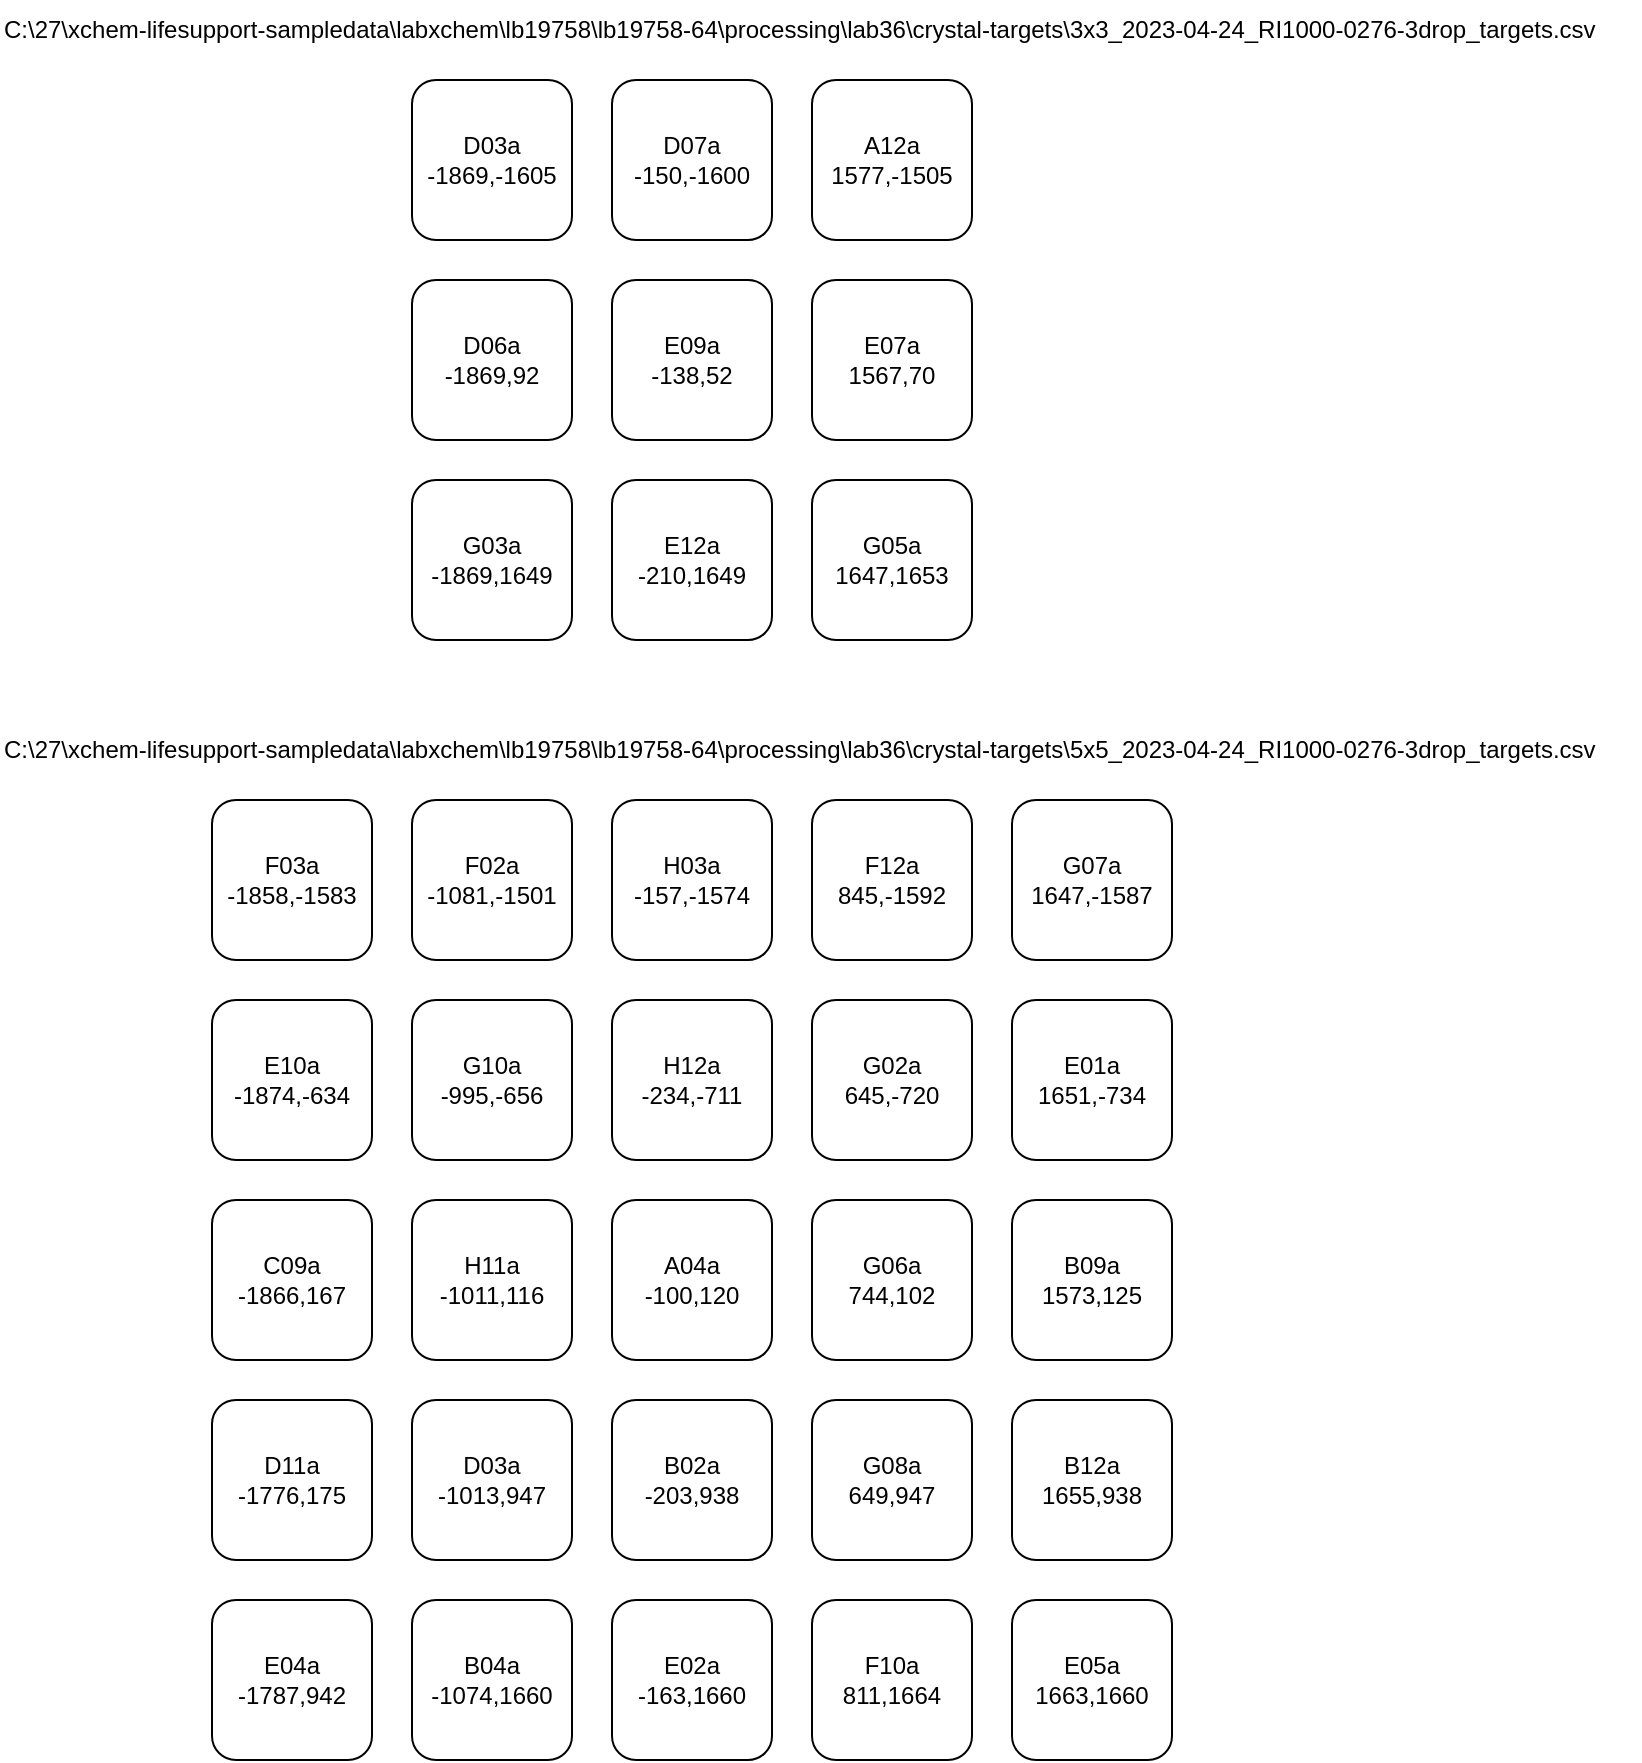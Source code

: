 <mxfile version="20.2.3" type="device"><diagram id="obfUpsLhyLhihwzBGPaf" name="Page-1"><mxGraphModel dx="1036" dy="538" grid="1" gridSize="10" guides="1" tooltips="1" connect="1" arrows="1" fold="1" page="1" pageScale="1" pageWidth="827" pageHeight="1169" math="0" shadow="0"><root><mxCell id="0"/><mxCell id="1" parent="0"/><mxCell id="oMiTHLomSMde813xeka1-1" value="D03a&lt;br&gt;-1869,-1605" style="rounded=1;whiteSpace=wrap;html=1;" vertex="1" parent="1"><mxGeometry x="220" y="200" width="80" height="80" as="geometry"/></mxCell><mxCell id="oMiTHLomSMde813xeka1-2" value="G03a&lt;br&gt;-1869,1649" style="rounded=1;whiteSpace=wrap;html=1;" vertex="1" parent="1"><mxGeometry x="220" y="400" width="80" height="80" as="geometry"/></mxCell><mxCell id="oMiTHLomSMde813xeka1-3" value="G05a&lt;br&gt;1647,1653" style="rounded=1;whiteSpace=wrap;html=1;" vertex="1" parent="1"><mxGeometry x="420" y="400" width="80" height="80" as="geometry"/></mxCell><mxCell id="oMiTHLomSMde813xeka1-4" value="D06a&lt;br&gt;-1869,92" style="rounded=1;whiteSpace=wrap;html=1;" vertex="1" parent="1"><mxGeometry x="220" y="300" width="80" height="80" as="geometry"/></mxCell><mxCell id="oMiTHLomSMde813xeka1-5" value="D07a&lt;br&gt;-150,-1600" style="rounded=1;whiteSpace=wrap;html=1;" vertex="1" parent="1"><mxGeometry x="320" y="200" width="80" height="80" as="geometry"/></mxCell><mxCell id="oMiTHLomSMde813xeka1-6" value="E07a&lt;br&gt;1567,70" style="rounded=1;whiteSpace=wrap;html=1;" vertex="1" parent="1"><mxGeometry x="420" y="300" width="80" height="80" as="geometry"/></mxCell><mxCell id="oMiTHLomSMde813xeka1-7" value="E09a&lt;br&gt;-138,52" style="rounded=1;whiteSpace=wrap;html=1;" vertex="1" parent="1"><mxGeometry x="320" y="300" width="80" height="80" as="geometry"/></mxCell><mxCell id="oMiTHLomSMde813xeka1-8" value="A12a&lt;br&gt;1577,-1505" style="rounded=1;whiteSpace=wrap;html=1;" vertex="1" parent="1"><mxGeometry x="420" y="200" width="80" height="80" as="geometry"/></mxCell><mxCell id="oMiTHLomSMde813xeka1-9" value="E12a&lt;br&gt;-210,1649" style="rounded=1;whiteSpace=wrap;html=1;" vertex="1" parent="1"><mxGeometry x="320" y="400" width="80" height="80" as="geometry"/></mxCell><mxCell id="oMiTHLomSMde813xeka1-11" value="C:\27\xchem-lifesupport-sampledata\labxchem\lb19758\lb19758-64\processing\lab36\crystal-targets\3x3_2023-04-24_RI1000-0276-3drop_targets.csv" style="text;html=1;strokeColor=none;fillColor=none;align=left;verticalAlign=middle;whiteSpace=wrap;rounded=0;" vertex="1" parent="1"><mxGeometry x="14" y="160" width="800" height="30" as="geometry"/></mxCell><mxCell id="oMiTHLomSMde813xeka1-12" value="D11a&lt;br&gt;-1776,175" style="rounded=1;whiteSpace=wrap;html=1;" vertex="1" parent="1"><mxGeometry x="120" y="860" width="80" height="80" as="geometry"/></mxCell><mxCell id="oMiTHLomSMde813xeka1-13" value="H11a&lt;br&gt;-1011,116" style="rounded=1;whiteSpace=wrap;html=1;" vertex="1" parent="1"><mxGeometry x="220" y="760" width="80" height="80" as="geometry"/></mxCell><mxCell id="oMiTHLomSMde813xeka1-14" value="F12a&lt;br&gt;845,-1592" style="rounded=1;whiteSpace=wrap;html=1;" vertex="1" parent="1"><mxGeometry x="420" y="560" width="80" height="80" as="geometry"/></mxCell><mxCell id="oMiTHLomSMde813xeka1-15" value="H12a&lt;br&gt;-234,-711" style="rounded=1;whiteSpace=wrap;html=1;" vertex="1" parent="1"><mxGeometry x="320" y="660" width="80" height="80" as="geometry"/></mxCell><mxCell id="oMiTHLomSMde813xeka1-16" value="B12a&lt;br&gt;1655,938" style="rounded=1;whiteSpace=wrap;html=1;" vertex="1" parent="1"><mxGeometry x="520" y="860" width="80" height="80" as="geometry"/></mxCell><mxCell id="oMiTHLomSMde813xeka1-17" value="B09a&lt;br&gt;1573,125" style="rounded=1;whiteSpace=wrap;html=1;" vertex="1" parent="1"><mxGeometry x="520" y="760" width="80" height="80" as="geometry"/></mxCell><mxCell id="oMiTHLomSMde813xeka1-18" value="C09a&lt;br&gt;-1866,167" style="rounded=1;whiteSpace=wrap;html=1;" vertex="1" parent="1"><mxGeometry x="120" y="760" width="80" height="80" as="geometry"/></mxCell><mxCell id="oMiTHLomSMde813xeka1-19" value="E10a&lt;br&gt;-1874,-634" style="rounded=1;whiteSpace=wrap;html=1;" vertex="1" parent="1"><mxGeometry x="120" y="660" width="80" height="80" as="geometry"/></mxCell><mxCell id="oMiTHLomSMde813xeka1-20" value="F10a&lt;br&gt;811,1664" style="rounded=1;whiteSpace=wrap;html=1;" vertex="1" parent="1"><mxGeometry x="420" y="960" width="80" height="80" as="geometry"/></mxCell><mxCell id="oMiTHLomSMde813xeka1-21" value="G10a&lt;br&gt;-995,-656" style="rounded=1;whiteSpace=wrap;html=1;" vertex="1" parent="1"><mxGeometry x="220" y="660" width="80" height="80" as="geometry"/></mxCell><mxCell id="oMiTHLomSMde813xeka1-22" value="E04a&lt;br&gt;-1787,942" style="rounded=1;whiteSpace=wrap;html=1;" vertex="1" parent="1"><mxGeometry x="120" y="960" width="80" height="80" as="geometry"/></mxCell><mxCell id="oMiTHLomSMde813xeka1-23" value="E05a&lt;br&gt;1663,1660" style="rounded=1;whiteSpace=wrap;html=1;" vertex="1" parent="1"><mxGeometry x="520" y="960" width="80" height="80" as="geometry"/></mxCell><mxCell id="oMiTHLomSMde813xeka1-24" value="G06a&lt;br&gt;744,102" style="rounded=1;whiteSpace=wrap;html=1;" vertex="1" parent="1"><mxGeometry x="420" y="760" width="80" height="80" as="geometry"/></mxCell><mxCell id="oMiTHLomSMde813xeka1-25" value="G07a&lt;br&gt;1647,-1587" style="rounded=1;whiteSpace=wrap;html=1;" vertex="1" parent="1"><mxGeometry x="520" y="560" width="80" height="80" as="geometry"/></mxCell><mxCell id="oMiTHLomSMde813xeka1-26" value="G08a&lt;br&gt;649,947" style="rounded=1;whiteSpace=wrap;html=1;" vertex="1" parent="1"><mxGeometry x="420" y="860" width="80" height="80" as="geometry"/></mxCell><mxCell id="oMiTHLomSMde813xeka1-27" value="D03a&lt;br&gt;-1013,947" style="rounded=1;whiteSpace=wrap;html=1;" vertex="1" parent="1"><mxGeometry x="220" y="860" width="80" height="80" as="geometry"/></mxCell><mxCell id="oMiTHLomSMde813xeka1-28" value="F03a&lt;br&gt;-1858,-1583" style="rounded=1;whiteSpace=wrap;html=1;" vertex="1" parent="1"><mxGeometry x="120" y="560" width="80" height="80" as="geometry"/></mxCell><mxCell id="oMiTHLomSMde813xeka1-29" value="H03a&lt;br&gt;-157,-1574" style="rounded=1;whiteSpace=wrap;html=1;" vertex="1" parent="1"><mxGeometry x="320" y="560" width="80" height="80" as="geometry"/></mxCell><mxCell id="oMiTHLomSMde813xeka1-30" value="A04a&lt;br&gt;-100,120" style="rounded=1;whiteSpace=wrap;html=1;" vertex="1" parent="1"><mxGeometry x="320" y="760" width="80" height="80" as="geometry"/></mxCell><mxCell id="oMiTHLomSMde813xeka1-31" value="B04a&lt;br&gt;-1074,1660" style="rounded=1;whiteSpace=wrap;html=1;" vertex="1" parent="1"><mxGeometry x="220" y="960" width="80" height="80" as="geometry"/></mxCell><mxCell id="oMiTHLomSMde813xeka1-32" value="E01a&lt;br&gt;1651,-734" style="rounded=1;whiteSpace=wrap;html=1;" vertex="1" parent="1"><mxGeometry x="520" y="660" width="80" height="80" as="geometry"/></mxCell><mxCell id="oMiTHLomSMde813xeka1-33" value="B02a&lt;br&gt;-203,938" style="rounded=1;whiteSpace=wrap;html=1;" vertex="1" parent="1"><mxGeometry x="320" y="860" width="80" height="80" as="geometry"/></mxCell><mxCell id="oMiTHLomSMde813xeka1-34" value="E02a&lt;br&gt;-163,1660" style="rounded=1;whiteSpace=wrap;html=1;" vertex="1" parent="1"><mxGeometry x="320" y="960" width="80" height="80" as="geometry"/></mxCell><mxCell id="oMiTHLomSMde813xeka1-35" value="F02a&lt;br&gt;-1081,-1501" style="rounded=1;whiteSpace=wrap;html=1;" vertex="1" parent="1"><mxGeometry x="220" y="560" width="80" height="80" as="geometry"/></mxCell><mxCell id="oMiTHLomSMde813xeka1-36" value="G02a&lt;br&gt;645,-720" style="rounded=1;whiteSpace=wrap;html=1;" vertex="1" parent="1"><mxGeometry x="420" y="660" width="80" height="80" as="geometry"/></mxCell><mxCell id="oMiTHLomSMde813xeka1-37" value="C:\27\xchem-lifesupport-sampledata\labxchem\lb19758\lb19758-64\processing\lab36\crystal-targets\5x5_2023-04-24_RI1000-0276-3drop_targets.csv" style="text;html=1;strokeColor=none;fillColor=none;align=left;verticalAlign=middle;whiteSpace=wrap;rounded=0;" vertex="1" parent="1"><mxGeometry x="14" y="520" width="820" height="30" as="geometry"/></mxCell></root></mxGraphModel></diagram></mxfile>